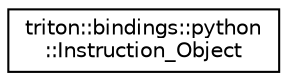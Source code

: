 digraph "Graphical Class Hierarchy"
{
  edge [fontname="Helvetica",fontsize="10",labelfontname="Helvetica",labelfontsize="10"];
  node [fontname="Helvetica",fontsize="10",shape=record];
  rankdir="LR";
  Node0 [label="triton::bindings::python\l::Instruction_Object",height=0.2,width=0.4,color="black", fillcolor="white", style="filled",URL="$structtriton_1_1bindings_1_1python_1_1Instruction__Object.html",tooltip="pyInstruction object. "];
}
